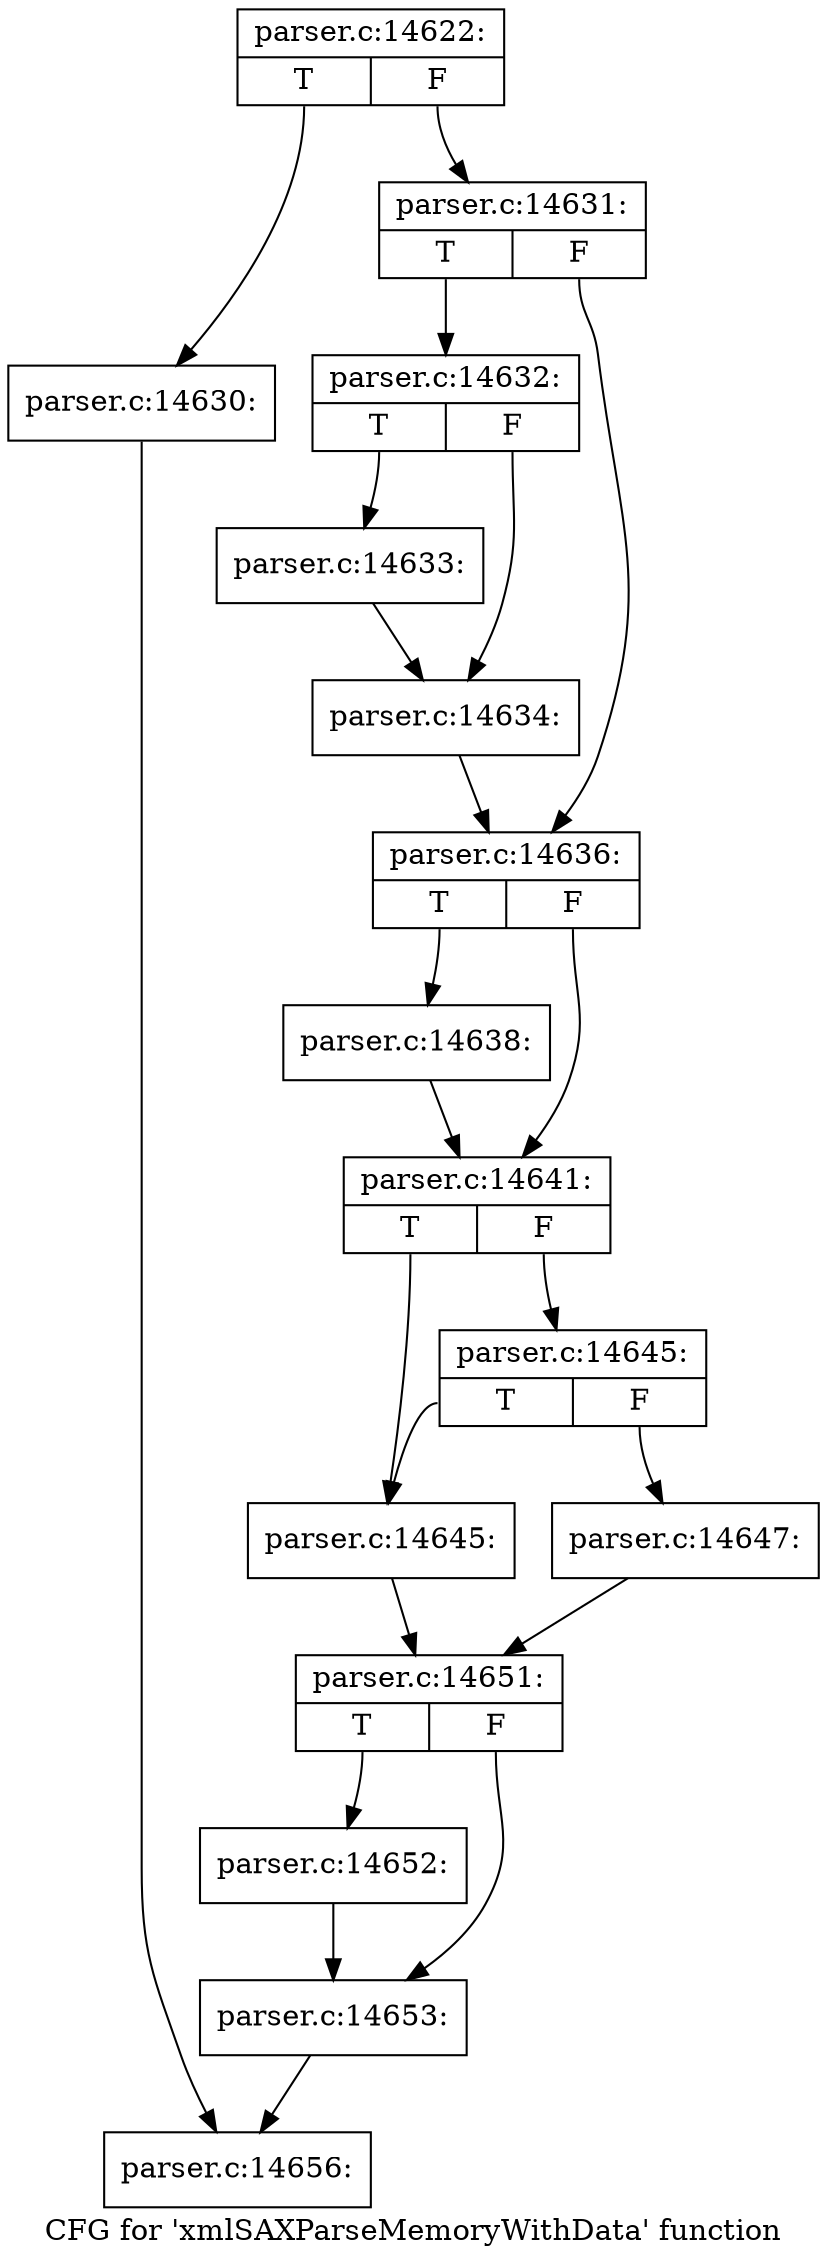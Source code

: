 digraph "CFG for 'xmlSAXParseMemoryWithData' function" {
	label="CFG for 'xmlSAXParseMemoryWithData' function";

	Node0x59ebf70 [shape=record,label="{parser.c:14622:|{<s0>T|<s1>F}}"];
	Node0x59ebf70:s0 -> Node0x5f64d90;
	Node0x59ebf70:s1 -> Node0x5f64de0;
	Node0x5f64d90 [shape=record,label="{parser.c:14630:}"];
	Node0x5f64d90 -> Node0x59ed8b0;
	Node0x5f64de0 [shape=record,label="{parser.c:14631:|{<s0>T|<s1>F}}"];
	Node0x5f64de0:s0 -> Node0x5f65240;
	Node0x5f64de0:s1 -> Node0x5f65290;
	Node0x5f65240 [shape=record,label="{parser.c:14632:|{<s0>T|<s1>F}}"];
	Node0x5f65240:s0 -> Node0x5f65650;
	Node0x5f65240:s1 -> Node0x5f656a0;
	Node0x5f65650 [shape=record,label="{parser.c:14633:}"];
	Node0x5f65650 -> Node0x5f656a0;
	Node0x5f656a0 [shape=record,label="{parser.c:14634:}"];
	Node0x5f656a0 -> Node0x5f65290;
	Node0x5f65290 [shape=record,label="{parser.c:14636:|{<s0>T|<s1>F}}"];
	Node0x5f65290:s0 -> Node0x5f66310;
	Node0x5f65290:s1 -> Node0x5f66360;
	Node0x5f66310 [shape=record,label="{parser.c:14638:}"];
	Node0x5f66310 -> Node0x5f66360;
	Node0x5f66360 [shape=record,label="{parser.c:14641:|{<s0>T|<s1>F}}"];
	Node0x5f66360:s0 -> Node0x5f66e40;
	Node0x5f66360:s1 -> Node0x5f66f30;
	Node0x5f66f30 [shape=record,label="{parser.c:14645:|{<s0>T|<s1>F}}"];
	Node0x5f66f30:s0 -> Node0x5f66e40;
	Node0x5f66f30:s1 -> Node0x5f66ee0;
	Node0x5f66e40 [shape=record,label="{parser.c:14645:}"];
	Node0x5f66e40 -> Node0x5f66e90;
	Node0x5f66ee0 [shape=record,label="{parser.c:14647:}"];
	Node0x5f66ee0 -> Node0x5f66e90;
	Node0x5f66e90 [shape=record,label="{parser.c:14651:|{<s0>T|<s1>F}}"];
	Node0x5f66e90:s0 -> Node0x5f67f20;
	Node0x5f66e90:s1 -> Node0x5f67f70;
	Node0x5f67f20 [shape=record,label="{parser.c:14652:}"];
	Node0x5f67f20 -> Node0x5f67f70;
	Node0x5f67f70 [shape=record,label="{parser.c:14653:}"];
	Node0x5f67f70 -> Node0x59ed8b0;
	Node0x59ed8b0 [shape=record,label="{parser.c:14656:}"];
}
